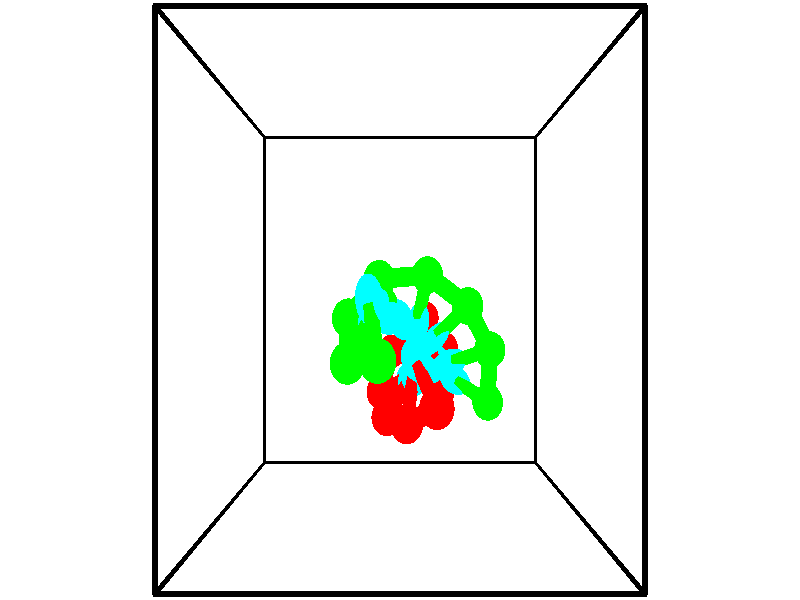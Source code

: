 // switches for output
#declare DRAW_BASES = 1; // possible values are 0, 1; only relevant for DNA ribbons
#declare DRAW_BASES_TYPE = 3; // possible values are 1, 2, 3; only relevant for DNA ribbons
#declare DRAW_FOG = 0; // set to 1 to enable fog

#include "colors.inc"

#include "transforms.inc"
background { rgb <1, 1, 1>}

#default {
   normal{
       ripples 0.25
       frequency 0.20
       turbulence 0.2
       lambda 5
   }
	finish {
		phong 0.1
		phong_size 40.
	}
}

// original window dimensions: 1024x640


// camera settings

camera {
	sky <-0, 1, 0>
	up <-0, 1, 0>
	right 1.6 * <1, 0, 0>
	location <2.5, 2.5, 11.1562>
	look_at <2.5, 2.5, 2.5>
	direction <0, 0, -8.6562>
	angle 67.0682
}


# declare cpy_camera_pos = <2.5, 2.5, 11.1562>;
# if (DRAW_FOG = 1)
fog {
	fog_type 2
	up vnormalize(cpy_camera_pos)
	color rgbt<1,1,1,0.3>
	distance 1e-5
	fog_alt 3e-3
	fog_offset 4
}
# end


// LIGHTS

# declare lum = 6;
global_settings {
	ambient_light rgb lum * <0.05, 0.05, 0.05>
	max_trace_level 15
}# declare cpy_direct_light_amount = 0.25;
light_source
{	1000 * <-1, -1, 1>,
	rgb lum * cpy_direct_light_amount
	parallel
}

light_source
{	1000 * <1, 1, -1>,
	rgb lum * cpy_direct_light_amount
	parallel
}

// strand 0

// nucleotide -1

// particle -1
sphere {
	<3.317130, 1.001757, -0.656769> 0.250000
	pigment { color rgbt <1,0,0,0> }
	no_shadow
}
cylinder {
	<2.971504, 1.145191, -0.515455>,  <2.764129, 1.231251, -0.430667>, 0.100000
	pigment { color rgbt <1,0,0,0> }
	no_shadow
}
cylinder {
	<2.971504, 1.145191, -0.515455>,  <3.317130, 1.001757, -0.656769>, 0.100000
	pigment { color rgbt <1,0,0,0> }
	no_shadow
}

// particle -1
sphere {
	<2.971504, 1.145191, -0.515455> 0.100000
	pigment { color rgbt <1,0,0,0> }
	no_shadow
}
sphere {
	0, 1
	scale<0.080000,0.200000,0.300000>
	matrix <0.395920, 0.050698, 0.916884,
		0.310870, 0.932120, -0.185777,
		-0.864064, 0.358584, 0.353285,
		2.712285, 1.252766, -0.409470>
	pigment { color rgbt <0,1,1,0> }
	no_shadow
}
cylinder {
	<3.340558, 1.748780, -0.219974>,  <3.317130, 1.001757, -0.656769>, 0.130000
	pigment { color rgbt <1,0,0,0> }
	no_shadow
}

// nucleotide -1

// particle -1
sphere {
	<3.340558, 1.748780, -0.219974> 0.250000
	pigment { color rgbt <1,0,0,0> }
	no_shadow
}
cylinder {
	<3.070305, 1.477367, -0.104656>,  <2.908153, 1.314520, -0.035466>, 0.100000
	pigment { color rgbt <1,0,0,0> }
	no_shadow
}
cylinder {
	<3.070305, 1.477367, -0.104656>,  <3.340558, 1.748780, -0.219974>, 0.100000
	pigment { color rgbt <1,0,0,0> }
	no_shadow
}

// particle -1
sphere {
	<3.070305, 1.477367, -0.104656> 0.100000
	pigment { color rgbt <1,0,0,0> }
	no_shadow
}
sphere {
	0, 1
	scale<0.080000,0.200000,0.300000>
	matrix <0.418930, -0.031575, 0.907469,
		-0.606644, 0.733891, 0.305591,
		-0.675633, -0.678533, 0.288294,
		2.867615, 1.273808, -0.018168>
	pigment { color rgbt <0,1,1,0> }
	no_shadow
}
cylinder {
	<2.950738, 2.230853, 0.186110>,  <3.340558, 1.748780, -0.219974>, 0.130000
	pigment { color rgbt <1,0,0,0> }
	no_shadow
}

// nucleotide -1

// particle -1
sphere {
	<2.950738, 2.230853, 0.186110> 0.250000
	pigment { color rgbt <1,0,0,0> }
	no_shadow
}
cylinder {
	<3.086678, 1.855576, 0.212320>,  <3.168242, 1.630409, 0.228046>, 0.100000
	pigment { color rgbt <1,0,0,0> }
	no_shadow
}
cylinder {
	<3.086678, 1.855576, 0.212320>,  <2.950738, 2.230853, 0.186110>, 0.100000
	pigment { color rgbt <1,0,0,0> }
	no_shadow
}

// particle -1
sphere {
	<3.086678, 1.855576, 0.212320> 0.100000
	pigment { color rgbt <1,0,0,0> }
	no_shadow
}
sphere {
	0, 1
	scale<0.080000,0.200000,0.300000>
	matrix <-0.360601, -0.065642, 0.930407,
		-0.868602, -0.339827, -0.360622,
		0.339850, -0.938195, 0.065525,
		3.188632, 1.574117, 0.231977>
	pigment { color rgbt <0,1,1,0> }
	no_shadow
}
cylinder {
	<2.345771, 1.728844, 0.296285>,  <2.950738, 2.230853, 0.186110>, 0.130000
	pigment { color rgbt <1,0,0,0> }
	no_shadow
}

// nucleotide -1

// particle -1
sphere {
	<2.345771, 1.728844, 0.296285> 0.250000
	pigment { color rgbt <1,0,0,0> }
	no_shadow
}
cylinder {
	<2.691414, 1.592827, 0.444711>,  <2.898800, 1.511217, 0.533767>, 0.100000
	pigment { color rgbt <1,0,0,0> }
	no_shadow
}
cylinder {
	<2.691414, 1.592827, 0.444711>,  <2.345771, 1.728844, 0.296285>, 0.100000
	pigment { color rgbt <1,0,0,0> }
	no_shadow
}

// particle -1
sphere {
	<2.691414, 1.592827, 0.444711> 0.100000
	pigment { color rgbt <1,0,0,0> }
	no_shadow
}
sphere {
	0, 1
	scale<0.080000,0.200000,0.300000>
	matrix <-0.400082, -0.016752, 0.916327,
		-0.305375, -0.940261, -0.150520,
		0.864107, -0.340043, 0.371065,
		2.950646, 1.490814, 0.556031>
	pigment { color rgbt <0,1,1,0> }
	no_shadow
}
cylinder {
	<2.175630, 1.179911, 0.767078>,  <2.345771, 1.728844, 0.296285>, 0.130000
	pigment { color rgbt <1,0,0,0> }
	no_shadow
}

// nucleotide -1

// particle -1
sphere {
	<2.175630, 1.179911, 0.767078> 0.250000
	pigment { color rgbt <1,0,0,0> }
	no_shadow
}
cylinder {
	<2.522293, 1.353436, 0.865635>,  <2.730291, 1.457551, 0.924769>, 0.100000
	pigment { color rgbt <1,0,0,0> }
	no_shadow
}
cylinder {
	<2.522293, 1.353436, 0.865635>,  <2.175630, 1.179911, 0.767078>, 0.100000
	pigment { color rgbt <1,0,0,0> }
	no_shadow
}

// particle -1
sphere {
	<2.522293, 1.353436, 0.865635> 0.100000
	pigment { color rgbt <1,0,0,0> }
	no_shadow
}
sphere {
	0, 1
	scale<0.080000,0.200000,0.300000>
	matrix <-0.326133, 0.118885, 0.937819,
		0.377546, -0.893125, 0.244513,
		0.866658, 0.433813, 0.246393,
		2.782291, 1.483579, 0.939553>
	pigment { color rgbt <0,1,1,0> }
	no_shadow
}
cylinder {
	<2.287198, 0.912783, 1.361396>,  <2.175630, 1.179911, 0.767078>, 0.130000
	pigment { color rgbt <1,0,0,0> }
	no_shadow
}

// nucleotide -1

// particle -1
sphere {
	<2.287198, 0.912783, 1.361396> 0.250000
	pigment { color rgbt <1,0,0,0> }
	no_shadow
}
cylinder {
	<2.519371, 1.238468, 1.366405>,  <2.658675, 1.433879, 1.369409>, 0.100000
	pigment { color rgbt <1,0,0,0> }
	no_shadow
}
cylinder {
	<2.519371, 1.238468, 1.366405>,  <2.287198, 0.912783, 1.361396>, 0.100000
	pigment { color rgbt <1,0,0,0> }
	no_shadow
}

// particle -1
sphere {
	<2.519371, 1.238468, 1.366405> 0.100000
	pigment { color rgbt <1,0,0,0> }
	no_shadow
}
sphere {
	0, 1
	scale<0.080000,0.200000,0.300000>
	matrix <-0.336248, 0.225643, 0.914343,
		0.741644, -0.534923, 0.404748,
		0.580432, 0.814213, 0.012520,
		2.693501, 1.482732, 1.370161>
	pigment { color rgbt <0,1,1,0> }
	no_shadow
}
cylinder {
	<2.600393, 0.934464, 2.020800>,  <2.287198, 0.912783, 1.361396>, 0.130000
	pigment { color rgbt <1,0,0,0> }
	no_shadow
}

// nucleotide -1

// particle -1
sphere {
	<2.600393, 0.934464, 2.020800> 0.250000
	pigment { color rgbt <1,0,0,0> }
	no_shadow
}
cylinder {
	<2.667480, 1.308525, 1.895991>,  <2.707733, 1.532962, 1.821106>, 0.100000
	pigment { color rgbt <1,0,0,0> }
	no_shadow
}
cylinder {
	<2.667480, 1.308525, 1.895991>,  <2.600393, 0.934464, 2.020800>, 0.100000
	pigment { color rgbt <1,0,0,0> }
	no_shadow
}

// particle -1
sphere {
	<2.667480, 1.308525, 1.895991> 0.100000
	pigment { color rgbt <1,0,0,0> }
	no_shadow
}
sphere {
	0, 1
	scale<0.080000,0.200000,0.300000>
	matrix <-0.263807, 0.347537, 0.899791,
		0.949882, -0.068599, 0.304989,
		0.167720, 0.935154, -0.312022,
		2.717796, 1.589071, 1.802384>
	pigment { color rgbt <0,1,1,0> }
	no_shadow
}
cylinder {
	<3.020529, 1.222151, 2.624730>,  <2.600393, 0.934464, 2.020800>, 0.130000
	pigment { color rgbt <1,0,0,0> }
	no_shadow
}

// nucleotide -1

// particle -1
sphere {
	<3.020529, 1.222151, 2.624730> 0.250000
	pigment { color rgbt <1,0,0,0> }
	no_shadow
}
cylinder {
	<2.853172, 1.526089, 2.425697>,  <2.752759, 1.708451, 2.306278>, 0.100000
	pigment { color rgbt <1,0,0,0> }
	no_shadow
}
cylinder {
	<2.853172, 1.526089, 2.425697>,  <3.020529, 1.222151, 2.624730>, 0.100000
	pigment { color rgbt <1,0,0,0> }
	no_shadow
}

// particle -1
sphere {
	<2.853172, 1.526089, 2.425697> 0.100000
	pigment { color rgbt <1,0,0,0> }
	no_shadow
}
sphere {
	0, 1
	scale<0.080000,0.200000,0.300000>
	matrix <-0.259976, 0.424726, 0.867191,
		0.870265, 0.492184, 0.019840,
		-0.418391, 0.759844, -0.497580,
		2.727655, 1.754042, 2.276423>
	pigment { color rgbt <0,1,1,0> }
	no_shadow
}
// strand 1

// nucleotide -1

// particle -1
sphere {
	<2.203976, 1.834164, 3.237617> 0.250000
	pigment { color rgbt <0,1,0,0> }
	no_shadow
}
cylinder {
	<2.137009, 2.217575, 3.145362>,  <2.096828, 2.447622, 3.090010>, 0.100000
	pigment { color rgbt <0,1,0,0> }
	no_shadow
}
cylinder {
	<2.137009, 2.217575, 3.145362>,  <2.203976, 1.834164, 3.237617>, 0.100000
	pigment { color rgbt <0,1,0,0> }
	no_shadow
}

// particle -1
sphere {
	<2.137009, 2.217575, 3.145362> 0.100000
	pigment { color rgbt <0,1,0,0> }
	no_shadow
}
sphere {
	0, 1
	scale<0.080000,0.200000,0.300000>
	matrix <0.326482, -0.166835, -0.930363,
		-0.930258, -0.231059, -0.285011,
		-0.167419, 0.958529, -0.230636,
		2.086783, 2.505134, 3.076171>
	pigment { color rgbt <0,1,1,0> }
	no_shadow
}
cylinder {
	<1.763867, 1.761437, 2.688388>,  <2.203976, 1.834164, 3.237617>, 0.130000
	pigment { color rgbt <0,1,0,0> }
	no_shadow
}

// nucleotide -1

// particle -1
sphere {
	<1.763867, 1.761437, 2.688388> 0.250000
	pigment { color rgbt <0,1,0,0> }
	no_shadow
}
cylinder {
	<1.971390, 2.102921, 2.670409>,  <2.095903, 2.307811, 2.659622>, 0.100000
	pigment { color rgbt <0,1,0,0> }
	no_shadow
}
cylinder {
	<1.971390, 2.102921, 2.670409>,  <1.763867, 1.761437, 2.688388>, 0.100000
	pigment { color rgbt <0,1,0,0> }
	no_shadow
}

// particle -1
sphere {
	<1.971390, 2.102921, 2.670409> 0.100000
	pigment { color rgbt <0,1,0,0> }
	no_shadow
}
sphere {
	0, 1
	scale<0.080000,0.200000,0.300000>
	matrix <0.391116, -0.283777, -0.875499,
		-0.760176, 0.436636, -0.481125,
		0.518807, 0.853709, -0.044946,
		2.127032, 2.359033, 2.656926>
	pigment { color rgbt <0,1,1,0> }
	no_shadow
}
cylinder {
	<1.724908, 2.270410, 2.067114>,  <1.763867, 1.761437, 2.688388>, 0.130000
	pigment { color rgbt <0,1,0,0> }
	no_shadow
}

// nucleotide -1

// particle -1
sphere {
	<1.724908, 2.270410, 2.067114> 0.250000
	pigment { color rgbt <0,1,0,0> }
	no_shadow
}
cylinder {
	<2.080536, 2.274780, 2.250171>,  <2.293912, 2.277403, 2.360006>, 0.100000
	pigment { color rgbt <0,1,0,0> }
	no_shadow
}
cylinder {
	<2.080536, 2.274780, 2.250171>,  <1.724908, 2.270410, 2.067114>, 0.100000
	pigment { color rgbt <0,1,0,0> }
	no_shadow
}

// particle -1
sphere {
	<2.080536, 2.274780, 2.250171> 0.100000
	pigment { color rgbt <0,1,0,0> }
	no_shadow
}
sphere {
	0, 1
	scale<0.080000,0.200000,0.300000>
	matrix <0.451818, -0.181686, -0.873413,
		0.073604, 0.983296, -0.166468,
		0.889069, 0.010926, 0.457643,
		2.347256, 2.278058, 2.387464>
	pigment { color rgbt <0,1,1,0> }
	no_shadow
}
cylinder {
	<2.174079, 2.775425, 1.639340>,  <1.724908, 2.270410, 2.067114>, 0.130000
	pigment { color rgbt <0,1,0,0> }
	no_shadow
}

// nucleotide -1

// particle -1
sphere {
	<2.174079, 2.775425, 1.639340> 0.250000
	pigment { color rgbt <0,1,0,0> }
	no_shadow
}
cylinder {
	<2.365829, 2.475830, 1.822301>,  <2.480880, 2.296073, 1.932078>, 0.100000
	pigment { color rgbt <0,1,0,0> }
	no_shadow
}
cylinder {
	<2.365829, 2.475830, 1.822301>,  <2.174079, 2.775425, 1.639340>, 0.100000
	pigment { color rgbt <0,1,0,0> }
	no_shadow
}

// particle -1
sphere {
	<2.365829, 2.475830, 1.822301> 0.100000
	pigment { color rgbt <0,1,0,0> }
	no_shadow
}
sphere {
	0, 1
	scale<0.080000,0.200000,0.300000>
	matrix <0.445618, -0.241270, -0.862099,
		0.756058, 0.617096, 0.218103,
		0.479376, -0.748987, 0.457403,
		2.509642, 2.251134, 1.959522>
	pigment { color rgbt <0,1,1,0> }
	no_shadow
}
cylinder {
	<2.939137, 2.831447, 1.505322>,  <2.174079, 2.775425, 1.639340>, 0.130000
	pigment { color rgbt <0,1,0,0> }
	no_shadow
}

// nucleotide -1

// particle -1
sphere {
	<2.939137, 2.831447, 1.505322> 0.250000
	pigment { color rgbt <0,1,0,0> }
	no_shadow
}
cylinder {
	<2.839279, 2.455887, 1.600101>,  <2.779365, 2.230551, 1.656969>, 0.100000
	pigment { color rgbt <0,1,0,0> }
	no_shadow
}
cylinder {
	<2.839279, 2.455887, 1.600101>,  <2.939137, 2.831447, 1.505322>, 0.100000
	pigment { color rgbt <0,1,0,0> }
	no_shadow
}

// particle -1
sphere {
	<2.839279, 2.455887, 1.600101> 0.100000
	pigment { color rgbt <0,1,0,0> }
	no_shadow
}
sphere {
	0, 1
	scale<0.080000,0.200000,0.300000>
	matrix <0.391072, -0.321610, -0.862340,
		0.885856, -0.122613, 0.447465,
		-0.249644, -0.938900, 0.236950,
		2.764386, 2.174217, 1.671186>
	pigment { color rgbt <0,1,1,0> }
	no_shadow
}
cylinder {
	<3.579086, 2.421044, 1.526855>,  <2.939137, 2.831447, 1.505322>, 0.130000
	pigment { color rgbt <0,1,0,0> }
	no_shadow
}

// nucleotide -1

// particle -1
sphere {
	<3.579086, 2.421044, 1.526855> 0.250000
	pigment { color rgbt <0,1,0,0> }
	no_shadow
}
cylinder {
	<3.285217, 2.167511, 1.430096>,  <3.108896, 2.015391, 1.372041>, 0.100000
	pigment { color rgbt <0,1,0,0> }
	no_shadow
}
cylinder {
	<3.285217, 2.167511, 1.430096>,  <3.579086, 2.421044, 1.526855>, 0.100000
	pigment { color rgbt <0,1,0,0> }
	no_shadow
}

// particle -1
sphere {
	<3.285217, 2.167511, 1.430096> 0.100000
	pigment { color rgbt <0,1,0,0> }
	no_shadow
}
sphere {
	0, 1
	scale<0.080000,0.200000,0.300000>
	matrix <0.611947, -0.465198, -0.639619,
		0.292881, -0.617938, 0.729640,
		-0.734671, -0.633833, -0.241897,
		3.064816, 1.977361, 1.357527>
	pigment { color rgbt <0,1,1,0> }
	no_shadow
}
cylinder {
	<3.953695, 1.828020, 1.369735>,  <3.579086, 2.421044, 1.526855>, 0.130000
	pigment { color rgbt <0,1,0,0> }
	no_shadow
}

// nucleotide -1

// particle -1
sphere {
	<3.953695, 1.828020, 1.369735> 0.250000
	pigment { color rgbt <0,1,0,0> }
	no_shadow
}
cylinder {
	<3.592239, 1.715149, 1.240856>,  <3.375366, 1.647426, 1.163528>, 0.100000
	pigment { color rgbt <0,1,0,0> }
	no_shadow
}
cylinder {
	<3.592239, 1.715149, 1.240856>,  <3.953695, 1.828020, 1.369735>, 0.100000
	pigment { color rgbt <0,1,0,0> }
	no_shadow
}

// particle -1
sphere {
	<3.592239, 1.715149, 1.240856> 0.100000
	pigment { color rgbt <0,1,0,0> }
	no_shadow
}
sphere {
	0, 1
	scale<0.080000,0.200000,0.300000>
	matrix <0.415812, -0.397719, -0.817875,
		0.102642, -0.873039, 0.476727,
		-0.903640, -0.282177, -0.322198,
		3.321147, 1.630496, 1.144196>
	pigment { color rgbt <0,1,1,0> }
	no_shadow
}
cylinder {
	<3.943622, 1.096239, 1.213534>,  <3.953695, 1.828020, 1.369735>, 0.130000
	pigment { color rgbt <0,1,0,0> }
	no_shadow
}

// nucleotide -1

// particle -1
sphere {
	<3.943622, 1.096239, 1.213534> 0.250000
	pigment { color rgbt <0,1,0,0> }
	no_shadow
}
cylinder {
	<3.656860, 1.245499, 0.977972>,  <3.484803, 1.335054, 0.836634>, 0.100000
	pigment { color rgbt <0,1,0,0> }
	no_shadow
}
cylinder {
	<3.656860, 1.245499, 0.977972>,  <3.943622, 1.096239, 1.213534>, 0.100000
	pigment { color rgbt <0,1,0,0> }
	no_shadow
}

// particle -1
sphere {
	<3.656860, 1.245499, 0.977972> 0.100000
	pigment { color rgbt <0,1,0,0> }
	no_shadow
}
sphere {
	0, 1
	scale<0.080000,0.200000,0.300000>
	matrix <0.407927, -0.460499, -0.788375,
		-0.565372, -0.805419, 0.177915,
		-0.716903, 0.373149, -0.588906,
		3.441789, 1.357443, 0.801300>
	pigment { color rgbt <0,1,1,0> }
	no_shadow
}
// box output
cylinder {
	<0.000000, 0.000000, 0.000000>,  <5.000000, 0.000000, 0.000000>, 0.025000
	pigment { color rgbt <0,0,0,0> }
	no_shadow
}
cylinder {
	<0.000000, 0.000000, 0.000000>,  <0.000000, 5.000000, 0.000000>, 0.025000
	pigment { color rgbt <0,0,0,0> }
	no_shadow
}
cylinder {
	<0.000000, 0.000000, 0.000000>,  <0.000000, 0.000000, 5.000000>, 0.025000
	pigment { color rgbt <0,0,0,0> }
	no_shadow
}
cylinder {
	<5.000000, 5.000000, 5.000000>,  <0.000000, 5.000000, 5.000000>, 0.025000
	pigment { color rgbt <0,0,0,0> }
	no_shadow
}
cylinder {
	<5.000000, 5.000000, 5.000000>,  <5.000000, 0.000000, 5.000000>, 0.025000
	pigment { color rgbt <0,0,0,0> }
	no_shadow
}
cylinder {
	<5.000000, 5.000000, 5.000000>,  <5.000000, 5.000000, 0.000000>, 0.025000
	pigment { color rgbt <0,0,0,0> }
	no_shadow
}
cylinder {
	<0.000000, 0.000000, 5.000000>,  <0.000000, 5.000000, 5.000000>, 0.025000
	pigment { color rgbt <0,0,0,0> }
	no_shadow
}
cylinder {
	<0.000000, 0.000000, 5.000000>,  <5.000000, 0.000000, 5.000000>, 0.025000
	pigment { color rgbt <0,0,0,0> }
	no_shadow
}
cylinder {
	<5.000000, 5.000000, 0.000000>,  <0.000000, 5.000000, 0.000000>, 0.025000
	pigment { color rgbt <0,0,0,0> }
	no_shadow
}
cylinder {
	<5.000000, 5.000000, 0.000000>,  <5.000000, 0.000000, 0.000000>, 0.025000
	pigment { color rgbt <0,0,0,0> }
	no_shadow
}
cylinder {
	<5.000000, 0.000000, 5.000000>,  <5.000000, 0.000000, 0.000000>, 0.025000
	pigment { color rgbt <0,0,0,0> }
	no_shadow
}
cylinder {
	<0.000000, 5.000000, 0.000000>,  <0.000000, 5.000000, 5.000000>, 0.025000
	pigment { color rgbt <0,0,0,0> }
	no_shadow
}
// end of box output
